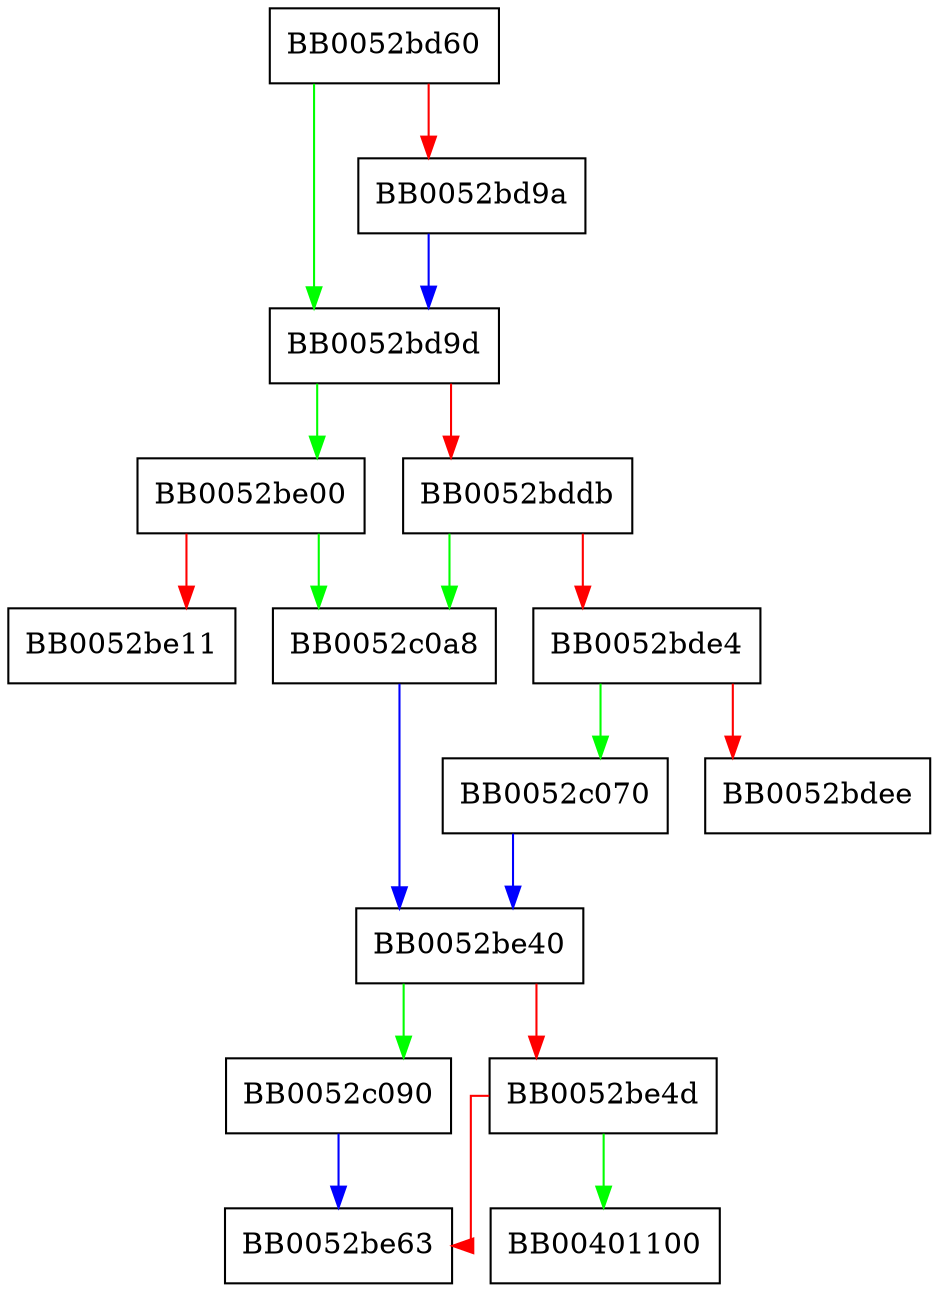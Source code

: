 digraph BIO_debug_callback_ex {
  node [shape="box"];
  graph [splines=ortho];
  BB0052bd60 -> BB0052bd9d [color="green"];
  BB0052bd60 -> BB0052bd9a [color="red"];
  BB0052bd9a -> BB0052bd9d [color="blue"];
  BB0052bd9d -> BB0052be00 [color="green"];
  BB0052bd9d -> BB0052bddb [color="red"];
  BB0052bddb -> BB0052c0a8 [color="green"];
  BB0052bddb -> BB0052bde4 [color="red"];
  BB0052bde4 -> BB0052c070 [color="green"];
  BB0052bde4 -> BB0052bdee [color="red"];
  BB0052be00 -> BB0052c0a8 [color="green"];
  BB0052be00 -> BB0052be11 [color="red"];
  BB0052be40 -> BB0052c090 [color="green"];
  BB0052be40 -> BB0052be4d [color="red"];
  BB0052be4d -> BB00401100 [color="green"];
  BB0052be4d -> BB0052be63 [color="red"];
  BB0052c070 -> BB0052be40 [color="blue"];
  BB0052c090 -> BB0052be63 [color="blue"];
  BB0052c0a8 -> BB0052be40 [color="blue"];
}